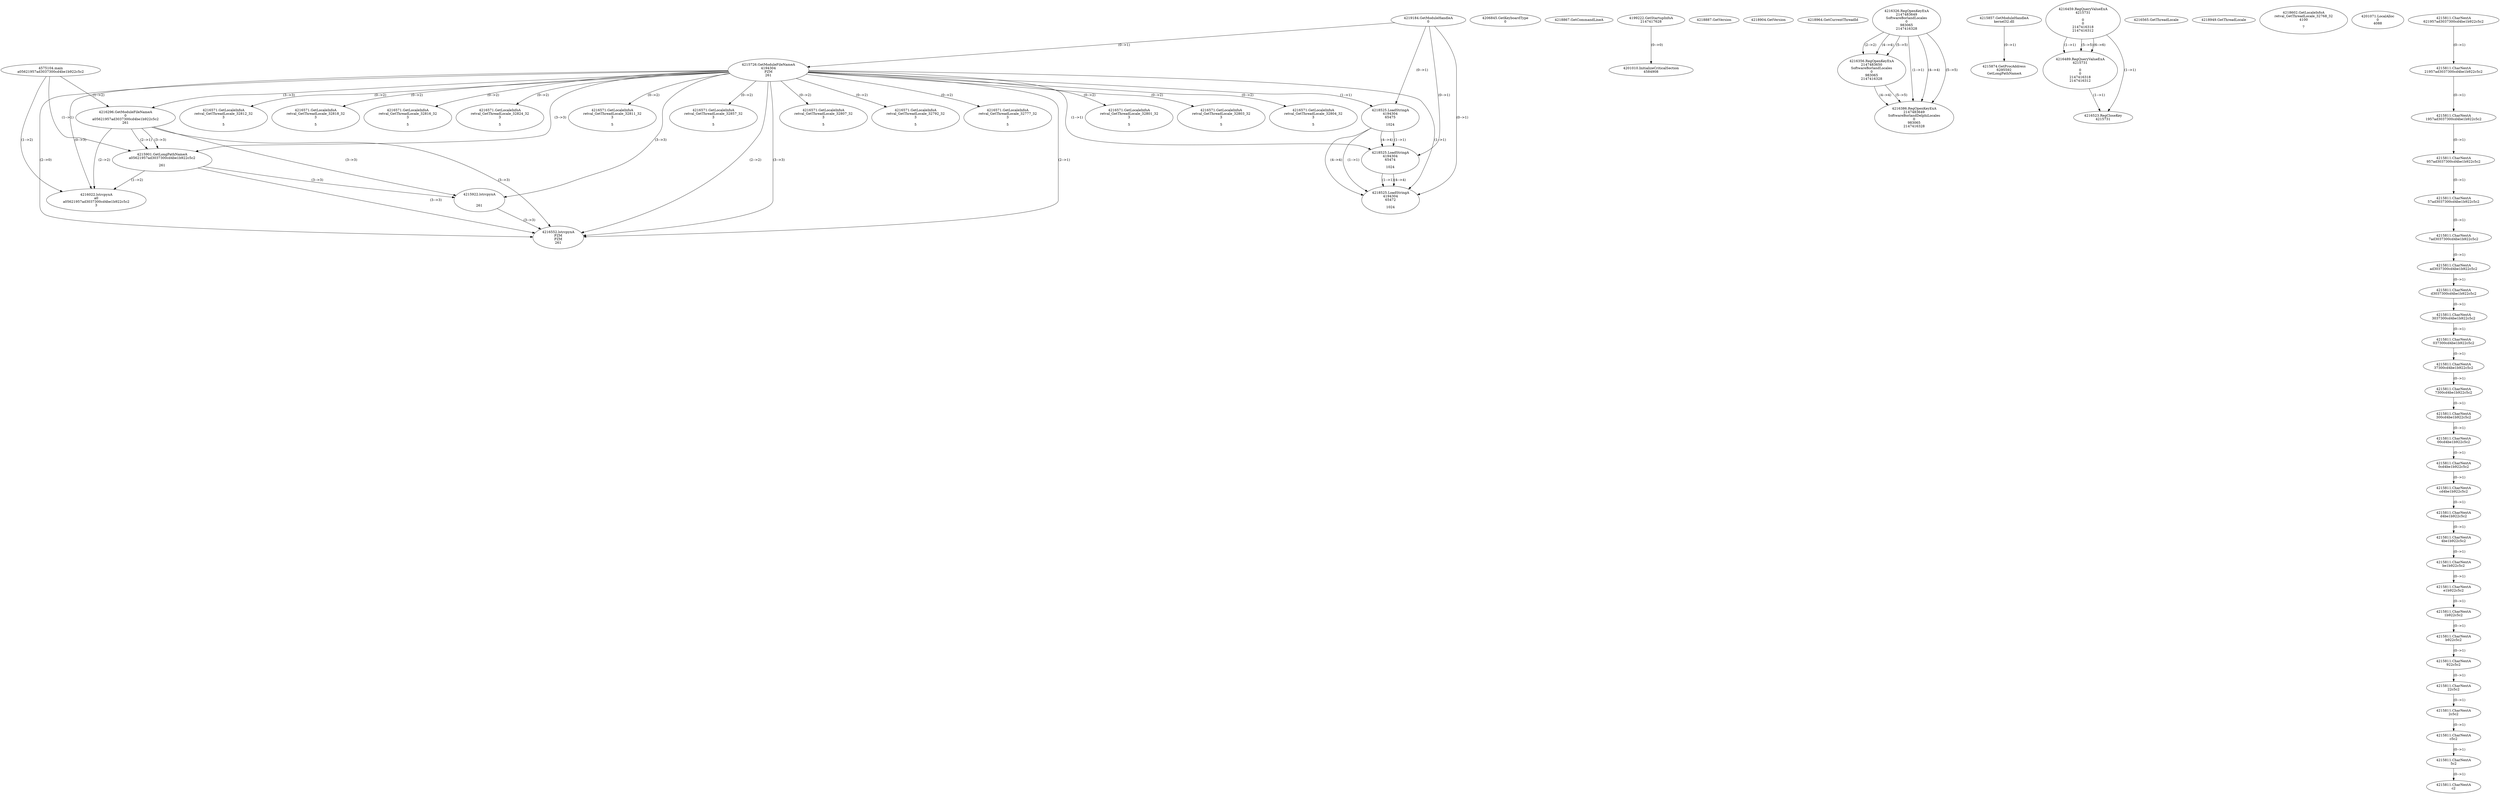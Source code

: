 // Global SCDG with merge call
digraph {
	0 [label="4575104.main
a05621957ad3037300cd4be1b922c5c2"]
	1 [label="4219184.GetModuleHandleA
0"]
	2 [label="4206845.GetKeyboardType
0"]
	3 [label="4218867.GetCommandLineA
"]
	4 [label="4199222.GetStartupInfoA
2147417628"]
	5 [label="4218887.GetVersion
"]
	6 [label="4218904.GetVersion
"]
	7 [label="4218964.GetCurrentThreadId
"]
	8 [label="4215726.GetModuleFileNameA
4194304
PZM
261"]
	1 -> 8 [label="(0-->1)"]
	9 [label="4216296.GetModuleFileNameA
0
a05621957ad3037300cd4be1b922c5c2
261"]
	0 -> 9 [label="(1-->2)"]
	8 -> 9 [label="(3-->3)"]
	10 [label="4216326.RegOpenKeyExA
2147483649
Software\Borland\Locales
0
983065
2147416328"]
	11 [label="4216356.RegOpenKeyExA
2147483650
Software\Borland\Locales
0
983065
2147416328"]
	10 -> 11 [label="(2-->2)"]
	10 -> 11 [label="(4-->4)"]
	10 -> 11 [label="(5-->5)"]
	12 [label="4215857.GetModuleHandleA
kernel32.dll"]
	13 [label="4215874.GetProcAddress
6295592
GetLongPathNameA"]
	12 -> 13 [label="(0-->1)"]
	14 [label="4215901.GetLongPathNameA
a05621957ad3037300cd4be1b922c5c2

261"]
	0 -> 14 [label="(1-->1)"]
	9 -> 14 [label="(2-->1)"]
	8 -> 14 [label="(3-->3)"]
	9 -> 14 [label="(3-->3)"]
	15 [label="4215922.lstrcpynA


261"]
	8 -> 15 [label="(3-->3)"]
	9 -> 15 [label="(3-->3)"]
	14 -> 15 [label="(3-->3)"]
	16 [label="4216459.RegQueryValueExA
4215731

0
0
2147416318
2147416312"]
	17 [label="4216489.RegQueryValueExA
4215731

0
0
2147416318
2147416312"]
	16 -> 17 [label="(1-->1)"]
	16 -> 17 [label="(5-->5)"]
	16 -> 17 [label="(6-->6)"]
	18 [label="4216523.RegCloseKey
4215731"]
	16 -> 18 [label="(1-->1)"]
	17 -> 18 [label="(1-->1)"]
	19 [label="4216552.lstrcpynA
PZM
PZM
261"]
	8 -> 19 [label="(2-->1)"]
	8 -> 19 [label="(2-->2)"]
	8 -> 19 [label="(3-->3)"]
	9 -> 19 [label="(3-->3)"]
	14 -> 19 [label="(3-->3)"]
	15 -> 19 [label="(3-->3)"]
	8 -> 19 [label="(2-->0)"]
	20 [label="4216565.GetThreadLocale
"]
	21 [label="4216571.GetLocaleInfoA
retval_GetThreadLocale_32811_32
3

5"]
	8 -> 21 [label="(0-->2)"]
	22 [label="4218525.LoadStringA
4194304
65475

1024"]
	1 -> 22 [label="(0-->1)"]
	8 -> 22 [label="(1-->1)"]
	23 [label="4218525.LoadStringA
4194304
65474

1024"]
	1 -> 23 [label="(0-->1)"]
	8 -> 23 [label="(1-->1)"]
	22 -> 23 [label="(1-->1)"]
	22 -> 23 [label="(4-->4)"]
	24 [label="4218525.LoadStringA
4194304
65472

1024"]
	1 -> 24 [label="(0-->1)"]
	8 -> 24 [label="(1-->1)"]
	22 -> 24 [label="(1-->1)"]
	23 -> 24 [label="(1-->1)"]
	22 -> 24 [label="(4-->4)"]
	23 -> 24 [label="(4-->4)"]
	25 [label="4218949.GetThreadLocale
"]
	26 [label="4218602.GetLocaleInfoA
retval_GetThreadLocale_32768_32
4100

7"]
	27 [label="4216571.GetLocaleInfoA
retval_GetThreadLocale_32857_32
3

5"]
	8 -> 27 [label="(0-->2)"]
	28 [label="4216386.RegOpenKeyExA
2147483649
Software\Borland\Delphi\Locales
0
983065
2147416328"]
	10 -> 28 [label="(1-->1)"]
	10 -> 28 [label="(4-->4)"]
	11 -> 28 [label="(4-->4)"]
	10 -> 28 [label="(5-->5)"]
	11 -> 28 [label="(5-->5)"]
	29 [label="4216571.GetLocaleInfoA
retval_GetThreadLocale_32807_32
3

5"]
	8 -> 29 [label="(0-->2)"]
	30 [label="4201010.InitializeCriticalSection
4584908"]
	4 -> 30 [label="(0-->0)"]
	31 [label="4201071.LocalAlloc
0
4088"]
	32 [label="4216022.lstrcpynA
a0
a05621957ad3037300cd4be1b922c5c2
3"]
	0 -> 32 [label="(1-->2)"]
	9 -> 32 [label="(2-->2)"]
	14 -> 32 [label="(1-->2)"]
	8 -> 32 [label="(0-->3)"]
	33 [label="4215811.CharNextA
621957ad3037300cd4be1b922c5c2"]
	34 [label="4215811.CharNextA
21957ad3037300cd4be1b922c5c2"]
	33 -> 34 [label="(0-->1)"]
	35 [label="4215811.CharNextA
1957ad3037300cd4be1b922c5c2"]
	34 -> 35 [label="(0-->1)"]
	36 [label="4215811.CharNextA
957ad3037300cd4be1b922c5c2"]
	35 -> 36 [label="(0-->1)"]
	37 [label="4215811.CharNextA
57ad3037300cd4be1b922c5c2"]
	36 -> 37 [label="(0-->1)"]
	38 [label="4215811.CharNextA
7ad3037300cd4be1b922c5c2"]
	37 -> 38 [label="(0-->1)"]
	39 [label="4215811.CharNextA
ad3037300cd4be1b922c5c2"]
	38 -> 39 [label="(0-->1)"]
	40 [label="4215811.CharNextA
d3037300cd4be1b922c5c2"]
	39 -> 40 [label="(0-->1)"]
	41 [label="4215811.CharNextA
3037300cd4be1b922c5c2"]
	40 -> 41 [label="(0-->1)"]
	42 [label="4215811.CharNextA
037300cd4be1b922c5c2"]
	41 -> 42 [label="(0-->1)"]
	43 [label="4215811.CharNextA
37300cd4be1b922c5c2"]
	42 -> 43 [label="(0-->1)"]
	44 [label="4215811.CharNextA
7300cd4be1b922c5c2"]
	43 -> 44 [label="(0-->1)"]
	45 [label="4215811.CharNextA
300cd4be1b922c5c2"]
	44 -> 45 [label="(0-->1)"]
	46 [label="4215811.CharNextA
00cd4be1b922c5c2"]
	45 -> 46 [label="(0-->1)"]
	47 [label="4215811.CharNextA
0cd4be1b922c5c2"]
	46 -> 47 [label="(0-->1)"]
	48 [label="4215811.CharNextA
cd4be1b922c5c2"]
	47 -> 48 [label="(0-->1)"]
	49 [label="4215811.CharNextA
d4be1b922c5c2"]
	48 -> 49 [label="(0-->1)"]
	50 [label="4215811.CharNextA
4be1b922c5c2"]
	49 -> 50 [label="(0-->1)"]
	51 [label="4215811.CharNextA
be1b922c5c2"]
	50 -> 51 [label="(0-->1)"]
	52 [label="4215811.CharNextA
e1b922c5c2"]
	51 -> 52 [label="(0-->1)"]
	53 [label="4215811.CharNextA
1b922c5c2"]
	52 -> 53 [label="(0-->1)"]
	54 [label="4215811.CharNextA
b922c5c2"]
	53 -> 54 [label="(0-->1)"]
	55 [label="4215811.CharNextA
922c5c2"]
	54 -> 55 [label="(0-->1)"]
	56 [label="4215811.CharNextA
22c5c2"]
	55 -> 56 [label="(0-->1)"]
	57 [label="4215811.CharNextA
2c5c2"]
	56 -> 57 [label="(0-->1)"]
	58 [label="4215811.CharNextA
c5c2"]
	57 -> 58 [label="(0-->1)"]
	59 [label="4215811.CharNextA
5c2"]
	58 -> 59 [label="(0-->1)"]
	60 [label="4215811.CharNextA
c2"]
	59 -> 60 [label="(0-->1)"]
	61 [label="4216571.GetLocaleInfoA
retval_GetThreadLocale_32792_32
3

5"]
	8 -> 61 [label="(0-->2)"]
	62 [label="4216571.GetLocaleInfoA
retval_GetThreadLocale_32777_32
3

5"]
	8 -> 62 [label="(0-->2)"]
	63 [label="4216571.GetLocaleInfoA
retval_GetThreadLocale_32801_32
3

5"]
	8 -> 63 [label="(0-->2)"]
	64 [label="4216571.GetLocaleInfoA
retval_GetThreadLocale_32803_32
3

5"]
	8 -> 64 [label="(0-->2)"]
	65 [label="4216571.GetLocaleInfoA
retval_GetThreadLocale_32804_32
3

5"]
	8 -> 65 [label="(0-->2)"]
	66 [label="4216571.GetLocaleInfoA
retval_GetThreadLocale_32812_32
3

5"]
	8 -> 66 [label="(0-->2)"]
	67 [label="4216571.GetLocaleInfoA
retval_GetThreadLocale_32818_32
3

5"]
	8 -> 67 [label="(0-->2)"]
	68 [label="4216571.GetLocaleInfoA
retval_GetThreadLocale_32816_32
3

5"]
	8 -> 68 [label="(0-->2)"]
	69 [label="4216571.GetLocaleInfoA
retval_GetThreadLocale_32824_32
3

5"]
	8 -> 69 [label="(0-->2)"]
}
